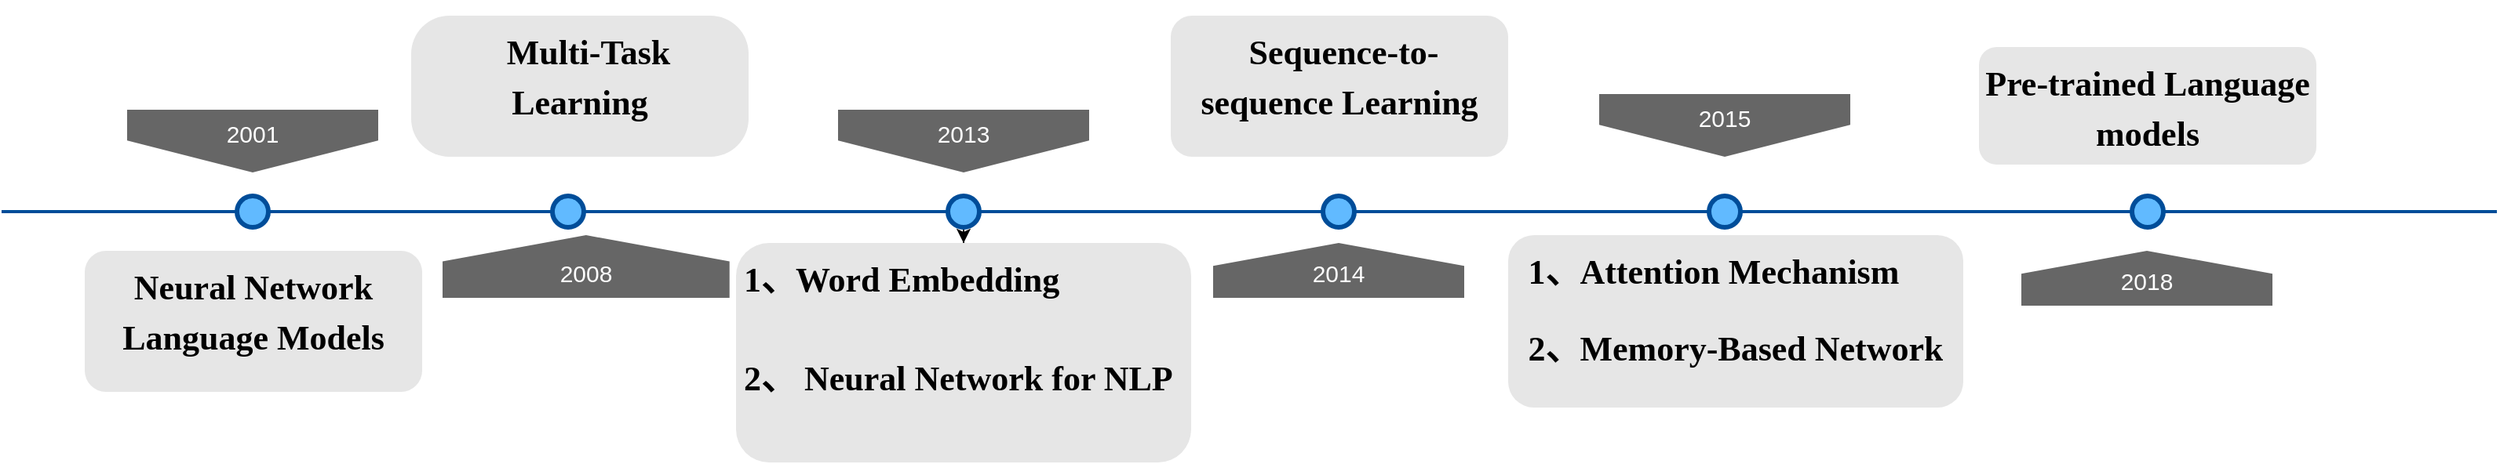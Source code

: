 <mxfile version="15.2.7" type="device"><diagram name="Page-1" id="82e54ff1-d628-8f03-85c4-9753963a91cd"><mxGraphModel dx="1892" dy="1238" grid="1" gridSize="10" guides="1" tooltips="1" connect="1" arrows="1" fold="1" page="1" pageScale="1" pageWidth="1100" pageHeight="850" background="none" math="0" shadow="0"><root><mxCell id="0"/><mxCell id="1" parent="0"/><mxCell id="4ec97bd9e5d20128-1" value="" style="line;strokeWidth=2;html=1;fillColor=none;fontSize=28;fontColor=#004D99;strokeColor=#004D99;" parent="1" vertex="1"><mxGeometry x="40" y="400" width="1590" height="10" as="geometry"/></mxCell><mxCell id="4ec97bd9e5d20128-5" value="2001" style="shape=offPageConnector;whiteSpace=wrap;html=1;fillColor=#666666;fontSize=15;fontColor=#FFFFFF;size=0.509;verticalAlign=top;strokeColor=none;" parent="1" vertex="1"><mxGeometry x="120" y="340" width="160" height="40" as="geometry"/></mxCell><mxCell id="4ec97bd9e5d20128-6" value="&lt;span&gt;2013&lt;/span&gt;" style="shape=offPageConnector;whiteSpace=wrap;html=1;fillColor=#666666;fontSize=15;fontColor=#FFFFFF;size=0.509;verticalAlign=top;strokeColor=none;" parent="1" vertex="1"><mxGeometry x="573" y="340" width="160" height="40" as="geometry"/></mxCell><mxCell id="4ec97bd9e5d20128-7" value="&lt;span&gt;2008&lt;/span&gt;" style="shape=offPageConnector;whiteSpace=wrap;html=1;fillColor=#666666;fontSize=15;fontColor=#FFFFFF;size=0.418;flipV=1;verticalAlign=bottom;strokeColor=none;spacingBottom=4;" parent="1" vertex="1"><mxGeometry x="321" y="420" width="182.86" height="40" as="geometry"/></mxCell><mxCell id="4ec97bd9e5d20128-8" value="&lt;span&gt;2014&lt;/span&gt;" style="shape=offPageConnector;whiteSpace=wrap;html=1;fillColor=#666666;fontSize=15;fontColor=#FFFFFF;size=0.418;flipV=1;verticalAlign=bottom;strokeColor=none;spacingBottom=4;" parent="1" vertex="1"><mxGeometry x="812" y="425" width="160" height="35" as="geometry"/></mxCell><mxCell id="4ec97bd9e5d20128-9" value="" style="ellipse;whiteSpace=wrap;html=1;fillColor=#61BAFF;fontSize=28;fontColor=#004D99;strokeWidth=3;strokeColor=#004D99;" parent="1" vertex="1"><mxGeometry x="190" y="395" width="20" height="20" as="geometry"/></mxCell><mxCell id="4ec97bd9e5d20128-10" value="" style="ellipse;whiteSpace=wrap;html=1;fillColor=#61BAFF;fontSize=28;fontColor=#004D99;strokeWidth=3;strokeColor=#004D99;" parent="1" vertex="1"><mxGeometry x="391" y="395" width="20" height="20" as="geometry"/></mxCell><mxCell id="li1d-bWpiq-FQheFM0gO-6" value="" style="edgeStyle=orthogonalEdgeStyle;rounded=0;orthogonalLoop=1;jettySize=auto;html=1;" edge="1" parent="1" source="4ec97bd9e5d20128-11" target="4ec97bd9e5d20128-17"><mxGeometry relative="1" as="geometry"/></mxCell><mxCell id="4ec97bd9e5d20128-11" value="" style="ellipse;whiteSpace=wrap;html=1;fillColor=#61BAFF;fontSize=28;fontColor=#004D99;strokeWidth=3;strokeColor=#004D99;" parent="1" vertex="1"><mxGeometry x="643" y="395" width="20" height="20" as="geometry"/></mxCell><mxCell id="4ec97bd9e5d20128-13" value="" style="ellipse;whiteSpace=wrap;html=1;fillColor=#61BAFF;fontSize=28;fontColor=#004D99;strokeWidth=3;strokeColor=#004D99;" parent="1" vertex="1"><mxGeometry x="882" y="395" width="20" height="20" as="geometry"/></mxCell><mxCell id="4ec97bd9e5d20128-14" value="&lt;h1&gt;&lt;span lang=&quot;EN-US&quot; style=&quot;line-height: 22px ; font-family: &amp;#34;times new roman&amp;#34; , serif&quot;&gt;&lt;font style=&quot;font-size: 22px&quot;&gt;Neural Network Language Models&lt;/font&gt;&lt;/span&gt;&lt;span style=&quot;font-size: medium ; font-weight: 400&quot;&gt;&lt;/span&gt;&lt;br&gt;&lt;/h1&gt;" style="text;html=1;spacing=5;spacingTop=-20;whiteSpace=wrap;overflow=hidden;strokeColor=none;strokeWidth=3;fillColor=#E6E6E6;fontSize=13;fontColor=#000000;align=center;rounded=1;" parent="1" vertex="1"><mxGeometry x="93" y="430" width="215" height="90" as="geometry"/></mxCell><mxCell id="4ec97bd9e5d20128-16" value="&lt;h1&gt;&lt;span lang=&quot;EN-US&quot; style=&quot;line-height: 22px ; font-family: &amp;#34;times new roman&amp;#34; , serif&quot;&gt;&lt;font style=&quot;font-size: 22px&quot;&gt;&amp;nbsp; Multi-Task Learning&lt;/font&gt;&lt;/span&gt;&lt;/h1&gt;" style="text;html=1;spacing=5;spacingTop=-20;whiteSpace=wrap;overflow=hidden;strokeColor=none;strokeWidth=3;fillColor=#E6E6E6;fontSize=13;fontColor=#000000;align=center;rounded=1;arcSize=27;" parent="1" vertex="1"><mxGeometry x="301" y="280" width="215" height="90" as="geometry"/></mxCell><mxCell id="4ec97bd9e5d20128-17" value="&lt;h1&gt;&lt;span lang=&quot;EN-US&quot; style=&quot;line-height: 22px ; font-family: &amp;#34;times new roman&amp;#34; , serif&quot;&gt;&lt;font style=&quot;font-size: 22px&quot;&gt;1、Word Embedding&lt;/font&gt;&lt;/span&gt;&lt;/h1&gt;&lt;div&gt;&lt;span lang=&quot;EN-US&quot; style=&quot;line-height: 22px ; font-family: &amp;#34;times new roman&amp;#34; , serif&quot;&gt;&lt;font style=&quot;font-size: 22px&quot;&gt;&lt;h1 style=&quot;font-family: &amp;#34;helvetica&amp;#34;&quot;&gt;&lt;span lang=&quot;EN-US&quot; style=&quot;line-height: 22px ; font-family: &amp;#34;times new roman&amp;#34; , serif&quot;&gt;&lt;font style=&quot;font-size: 22px&quot;&gt;2、 Neural Network for NLP&lt;/font&gt;&lt;/span&gt;&lt;/h1&gt;&lt;/font&gt;&lt;/span&gt;&lt;/div&gt;" style="text;html=1;spacing=5;spacingTop=-20;whiteSpace=wrap;overflow=hidden;strokeColor=none;strokeWidth=3;fillColor=#E6E6E6;fontSize=13;fontColor=#000000;align=left;rounded=1;" parent="1" vertex="1"><mxGeometry x="508" y="425" width="290" height="140" as="geometry"/></mxCell><mxCell id="4ec97bd9e5d20128-18" value="&lt;h1&gt;&lt;span lang=&quot;EN-US&quot; style=&quot;line-height: 22px ; font-family: &amp;#34;times new roman&amp;#34; , serif&quot;&gt;&lt;font style=&quot;font-size: 22px&quot;&gt;&amp;nbsp;Sequence-to-sequence Learning&lt;/font&gt;&lt;/span&gt;&lt;/h1&gt;" style="text;html=1;spacing=5;spacingTop=-20;whiteSpace=wrap;overflow=hidden;strokeColor=none;strokeWidth=3;fillColor=#E6E6E6;fontSize=13;fontColor=#000000;align=center;rounded=1;" parent="1" vertex="1"><mxGeometry x="785" y="280" width="215" height="90" as="geometry"/></mxCell><mxCell id="li1d-bWpiq-FQheFM0gO-4" value="2018" style="shape=offPageConnector;whiteSpace=wrap;html=1;fillColor=#666666;fontSize=15;fontColor=#FFFFFF;size=0.418;flipV=1;verticalAlign=bottom;strokeColor=none;spacingBottom=4;" vertex="1" parent="1"><mxGeometry x="1327" y="430" width="160" height="35" as="geometry"/></mxCell><mxCell id="li1d-bWpiq-FQheFM0gO-5" value="&lt;h1&gt;&lt;span lang=&quot;EN-US&quot; style=&quot;font-size: 22px ; line-height: 22px ; font-family: &amp;#34;times new roman&amp;#34; , serif&quot;&gt;Pre-trained Language models&lt;/span&gt;&lt;span style=&quot;font-size: medium ; font-weight: 400&quot;&gt;&lt;/span&gt;&lt;br&gt;&lt;/h1&gt;" style="text;html=1;spacing=5;spacingTop=-20;whiteSpace=wrap;overflow=hidden;strokeColor=none;strokeWidth=3;fillColor=#E6E6E6;fontSize=13;fontColor=#000000;align=center;rounded=1;" vertex="1" parent="1"><mxGeometry x="1300" y="300" width="215" height="75" as="geometry"/></mxCell><mxCell id="li1d-bWpiq-FQheFM0gO-7" value="&lt;span&gt;2015&lt;/span&gt;" style="shape=offPageConnector;whiteSpace=wrap;html=1;fillColor=#666666;fontSize=15;fontColor=#FFFFFF;size=0.509;verticalAlign=top;strokeColor=none;" vertex="1" parent="1"><mxGeometry x="1058" y="330" width="160" height="40" as="geometry"/></mxCell><mxCell id="li1d-bWpiq-FQheFM0gO-8" value="&lt;h1 style=&quot;text-align: left&quot;&gt;&lt;span lang=&quot;EN-US&quot; style=&quot;line-height: 22px ; font-family: &amp;#34;times new roman&amp;#34; , serif&quot;&gt;&lt;font style=&quot;font-size: 22px&quot;&gt;1、Attention Mechanism&lt;/font&gt;&lt;/span&gt;&lt;/h1&gt;&lt;div style=&quot;text-align: left&quot;&gt;&lt;h1&gt;&lt;span lang=&quot;EN-US&quot; style=&quot;line-height: 22px ; font-family: &amp;#34;times new roman&amp;#34; , serif&quot;&gt;&lt;font style=&quot;font-size: 22px&quot;&gt;2、Memory-Based Network&lt;/font&gt;&lt;/span&gt;&lt;/h1&gt;&lt;/div&gt;" style="text;html=1;spacing=5;spacingTop=-20;whiteSpace=wrap;overflow=hidden;strokeColor=none;strokeWidth=3;fillColor=#E6E6E6;fontSize=13;fontColor=#000000;align=center;rounded=1;" vertex="1" parent="1"><mxGeometry x="1000" y="420" width="290" height="110" as="geometry"/></mxCell><mxCell id="li1d-bWpiq-FQheFM0gO-9" value="" style="ellipse;whiteSpace=wrap;html=1;fillColor=#61BAFF;fontSize=28;fontColor=#004D99;strokeWidth=3;strokeColor=#004D99;" vertex="1" parent="1"><mxGeometry x="1128" y="395" width="20" height="20" as="geometry"/></mxCell><mxCell id="li1d-bWpiq-FQheFM0gO-10" value="" style="ellipse;whiteSpace=wrap;html=1;fillColor=#61BAFF;fontSize=28;fontColor=#004D99;strokeWidth=3;strokeColor=#004D99;" vertex="1" parent="1"><mxGeometry x="1397.5" y="395" width="20" height="20" as="geometry"/></mxCell></root></mxGraphModel></diagram></mxfile>